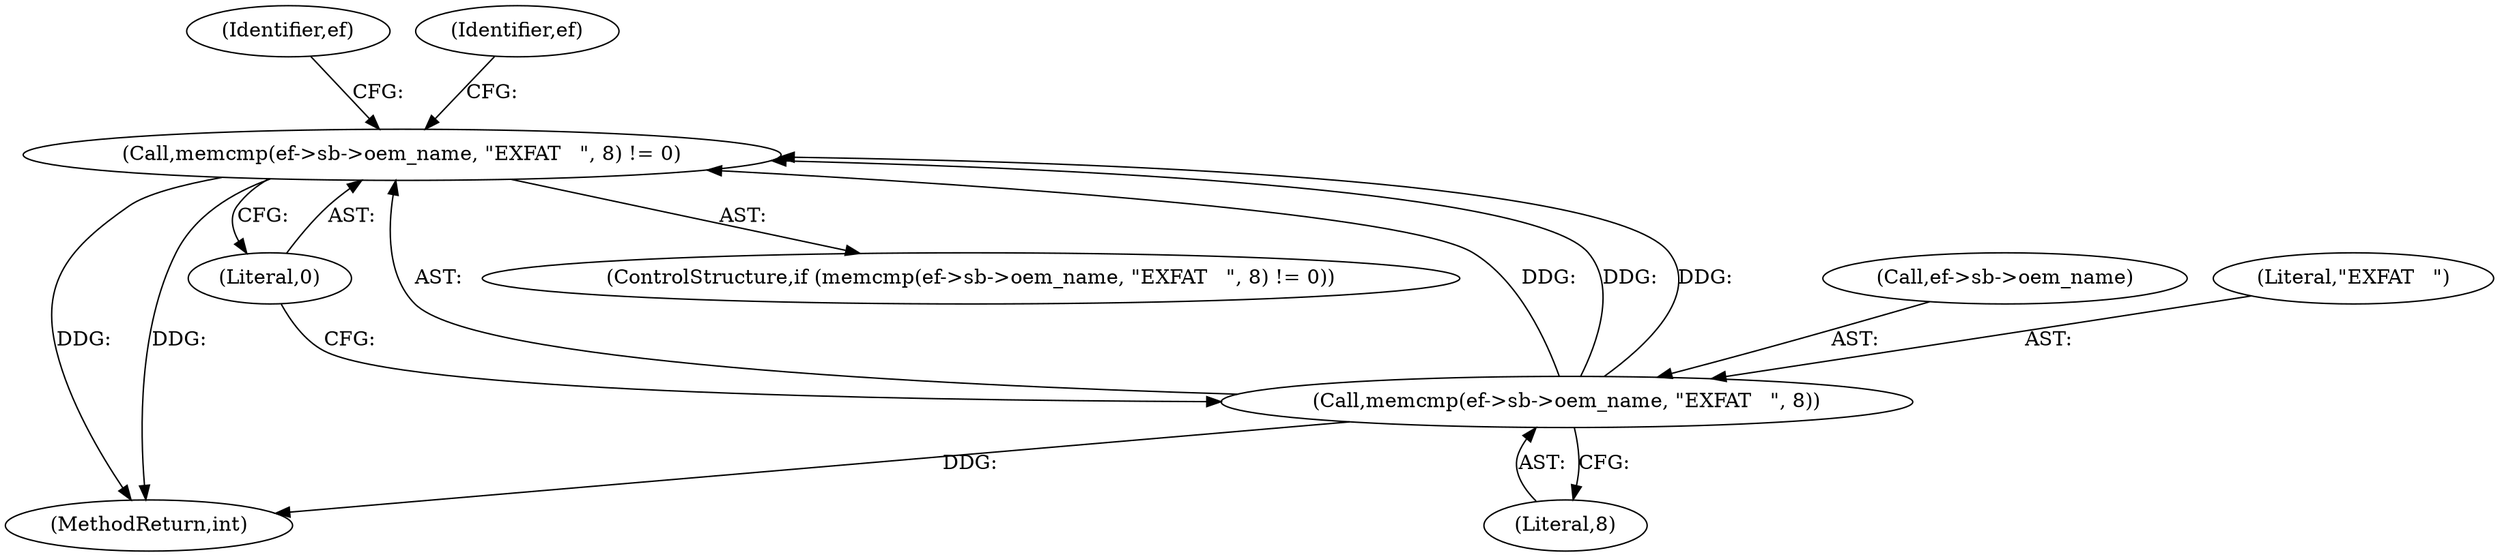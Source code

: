 digraph "0_exfat_2e86ae5f81da11f11673d0546efb525af02b7786@API" {
"1000238" [label="(Call,memcmp(ef->sb->oem_name, \"EXFAT   \", 8) != 0)"];
"1000239" [label="(Call,memcmp(ef->sb->oem_name, \"EXFAT   \", 8))"];
"1000264" [label="(Identifier,ef)"];
"1000238" [label="(Call,memcmp(ef->sb->oem_name, \"EXFAT   \", 8) != 0)"];
"1000239" [label="(Call,memcmp(ef->sb->oem_name, \"EXFAT   \", 8))"];
"1000686" [label="(MethodReturn,int)"];
"1000240" [label="(Call,ef->sb->oem_name)"];
"1000251" [label="(Identifier,ef)"];
"1000237" [label="(ControlStructure,if (memcmp(ef->sb->oem_name, \"EXFAT   \", 8) != 0))"];
"1000247" [label="(Literal,0)"];
"1000245" [label="(Literal,\"EXFAT   \")"];
"1000246" [label="(Literal,8)"];
"1000238" -> "1000237"  [label="AST: "];
"1000238" -> "1000247"  [label="CFG: "];
"1000239" -> "1000238"  [label="AST: "];
"1000247" -> "1000238"  [label="AST: "];
"1000251" -> "1000238"  [label="CFG: "];
"1000264" -> "1000238"  [label="CFG: "];
"1000238" -> "1000686"  [label="DDG: "];
"1000238" -> "1000686"  [label="DDG: "];
"1000239" -> "1000238"  [label="DDG: "];
"1000239" -> "1000238"  [label="DDG: "];
"1000239" -> "1000238"  [label="DDG: "];
"1000239" -> "1000246"  [label="CFG: "];
"1000240" -> "1000239"  [label="AST: "];
"1000245" -> "1000239"  [label="AST: "];
"1000246" -> "1000239"  [label="AST: "];
"1000247" -> "1000239"  [label="CFG: "];
"1000239" -> "1000686"  [label="DDG: "];
}
